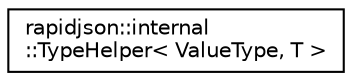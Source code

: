 digraph "Graphical Class Hierarchy"
{
 // INTERACTIVE_SVG=YES
 // LATEX_PDF_SIZE
  edge [fontname="Helvetica",fontsize="10",labelfontname="Helvetica",labelfontsize="10"];
  node [fontname="Helvetica",fontsize="10",shape=record];
  rankdir="LR";
  Node0 [label="rapidjson::internal\l::TypeHelper\< ValueType, T \>",height=0.2,width=0.4,color="black", fillcolor="white", style="filled",URL="$structrapidjson_1_1internal_1_1_type_helper.html",tooltip=" "];
}
